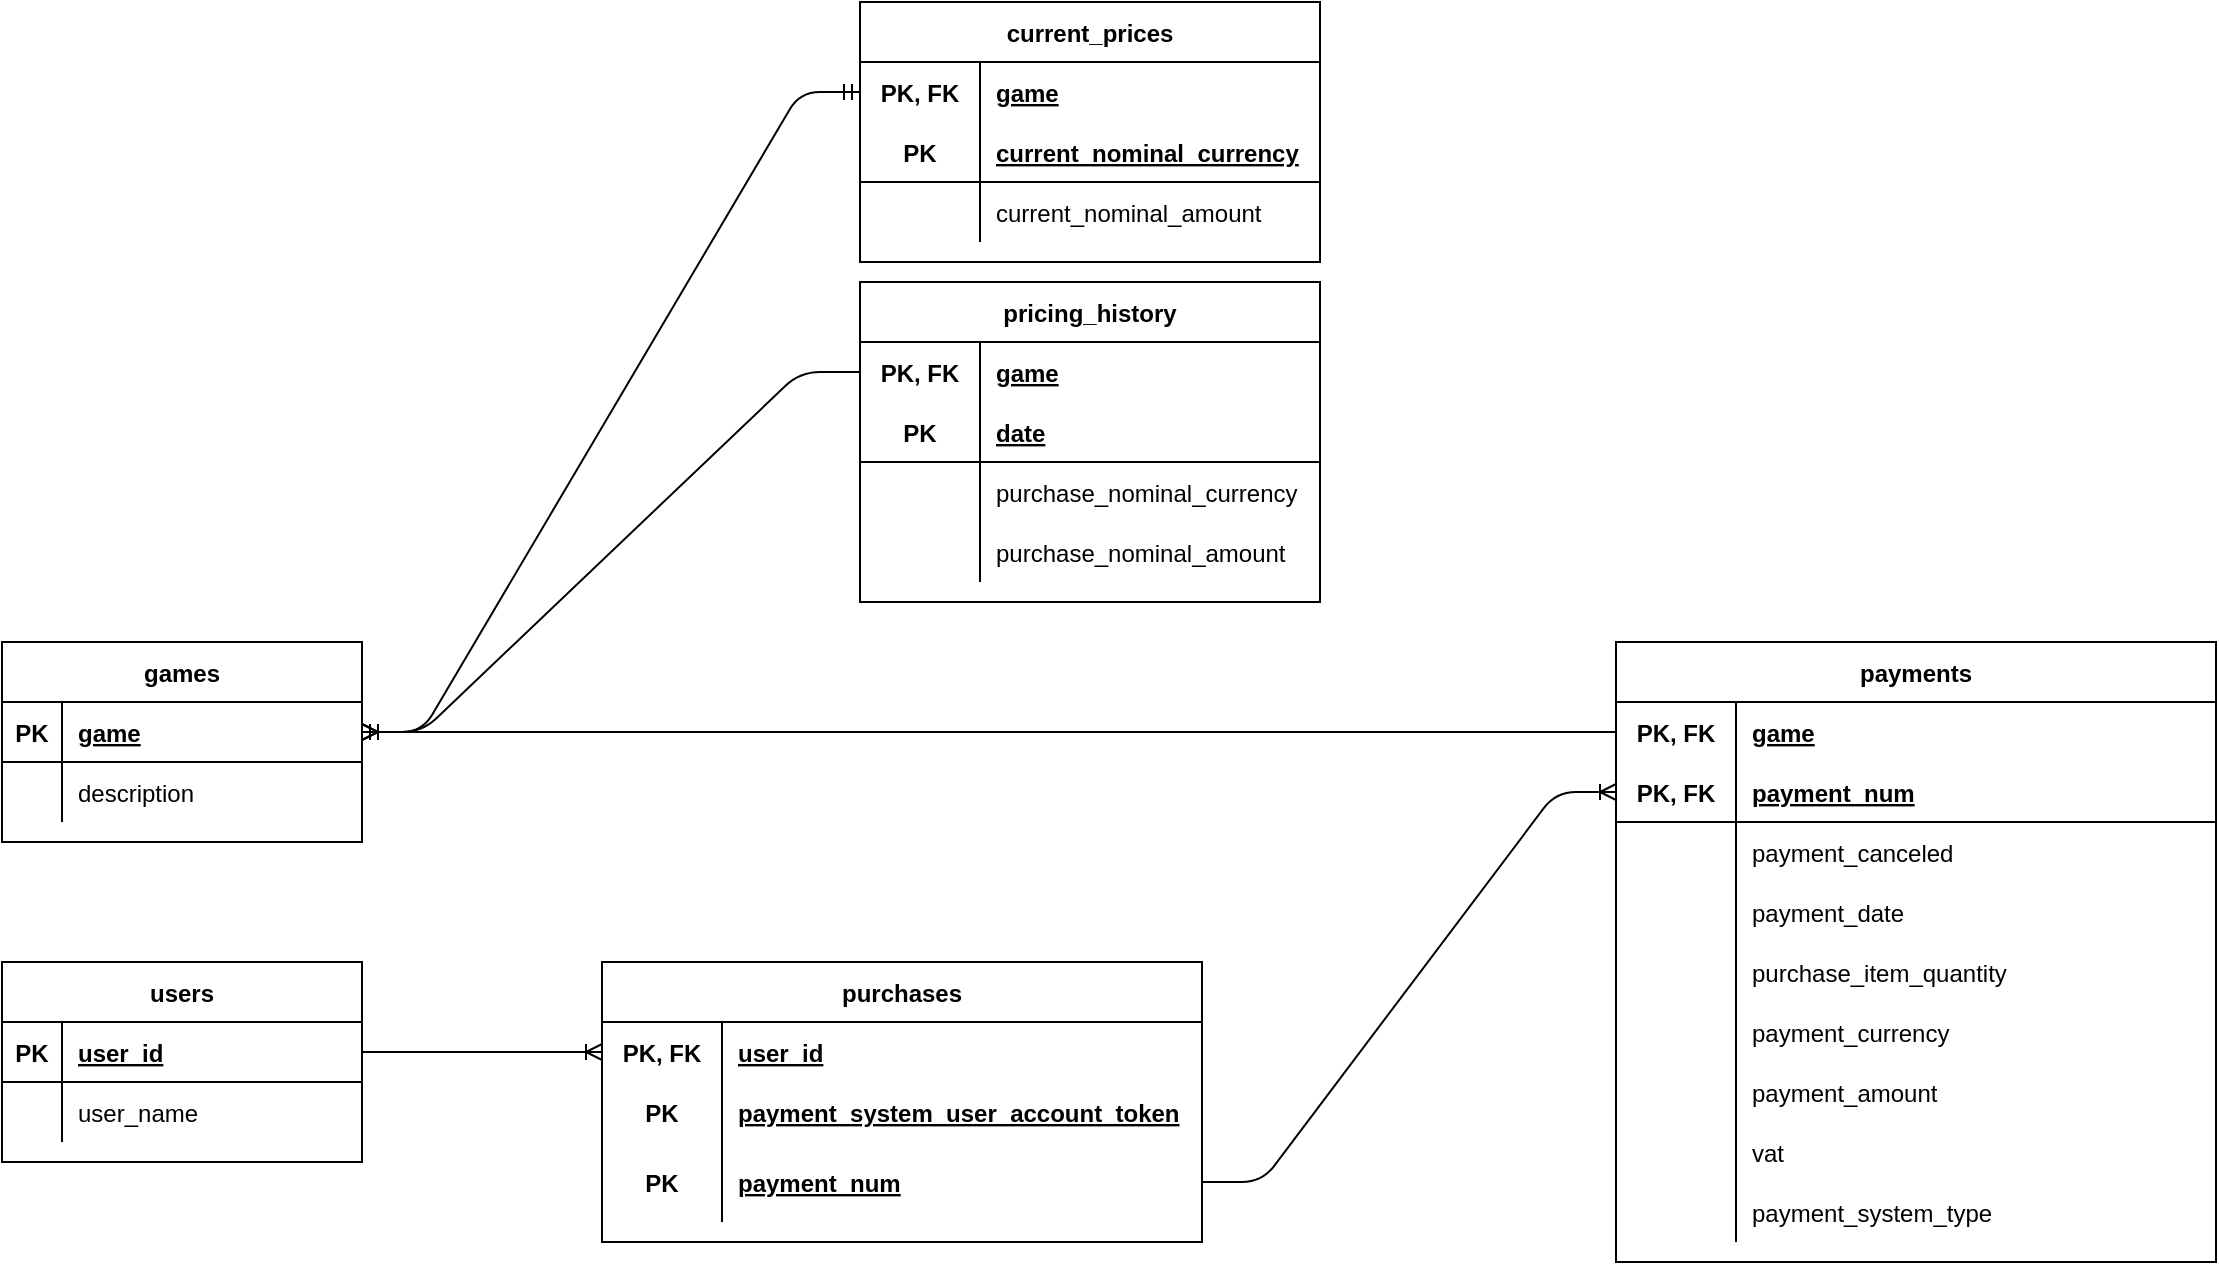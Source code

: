 <mxfile version="14.9.8" type="device"><diagram id="deMi2mIpf6D-2iauh4OF" name="Page-1"><mxGraphModel dx="1185" dy="1804" grid="1" gridSize="10" guides="1" tooltips="1" connect="1" arrows="1" fold="1" page="1" pageScale="1" pageWidth="827" pageHeight="1169" math="0" shadow="0"><root><mxCell id="0"/><mxCell id="1" parent="0"/><mxCell id="tLeAVj96RAW6L_jcLnEe-1" value="games" style="shape=table;startSize=30;container=1;collapsible=1;childLayout=tableLayout;fixedRows=1;rowLines=0;fontStyle=1;align=center;resizeLast=1;" vertex="1" parent="1"><mxGeometry x="20" y="120" width="180" height="100" as="geometry"/></mxCell><mxCell id="tLeAVj96RAW6L_jcLnEe-2" value="" style="shape=partialRectangle;collapsible=0;dropTarget=0;pointerEvents=0;fillColor=none;top=0;left=0;bottom=1;right=0;points=[[0,0.5],[1,0.5]];portConstraint=eastwest;" vertex="1" parent="tLeAVj96RAW6L_jcLnEe-1"><mxGeometry y="30" width="180" height="30" as="geometry"/></mxCell><mxCell id="tLeAVj96RAW6L_jcLnEe-3" value="PK" style="shape=partialRectangle;connectable=0;fillColor=none;top=0;left=0;bottom=0;right=0;fontStyle=1;overflow=hidden;" vertex="1" parent="tLeAVj96RAW6L_jcLnEe-2"><mxGeometry width="30" height="30" as="geometry"/></mxCell><mxCell id="tLeAVj96RAW6L_jcLnEe-4" value="game" style="shape=partialRectangle;connectable=0;fillColor=none;top=0;left=0;bottom=0;right=0;align=left;spacingLeft=6;fontStyle=5;overflow=hidden;" vertex="1" parent="tLeAVj96RAW6L_jcLnEe-2"><mxGeometry x="30" width="150" height="30" as="geometry"/></mxCell><mxCell id="tLeAVj96RAW6L_jcLnEe-5" value="" style="shape=partialRectangle;collapsible=0;dropTarget=0;pointerEvents=0;fillColor=none;top=0;left=0;bottom=0;right=0;points=[[0,0.5],[1,0.5]];portConstraint=eastwest;" vertex="1" parent="tLeAVj96RAW6L_jcLnEe-1"><mxGeometry y="60" width="180" height="30" as="geometry"/></mxCell><mxCell id="tLeAVj96RAW6L_jcLnEe-6" value="" style="shape=partialRectangle;connectable=0;fillColor=none;top=0;left=0;bottom=0;right=0;editable=1;overflow=hidden;" vertex="1" parent="tLeAVj96RAW6L_jcLnEe-5"><mxGeometry width="30" height="30" as="geometry"/></mxCell><mxCell id="tLeAVj96RAW6L_jcLnEe-7" value="description" style="shape=partialRectangle;connectable=0;fillColor=none;top=0;left=0;bottom=0;right=0;align=left;spacingLeft=6;overflow=hidden;" vertex="1" parent="tLeAVj96RAW6L_jcLnEe-5"><mxGeometry x="30" width="150" height="30" as="geometry"/></mxCell><mxCell id="tLeAVj96RAW6L_jcLnEe-14" value="users" style="shape=table;startSize=30;container=1;collapsible=1;childLayout=tableLayout;fixedRows=1;rowLines=0;fontStyle=1;align=center;resizeLast=1;" vertex="1" parent="1"><mxGeometry x="20" y="280" width="180" height="100" as="geometry"/></mxCell><mxCell id="tLeAVj96RAW6L_jcLnEe-15" value="" style="shape=partialRectangle;collapsible=0;dropTarget=0;pointerEvents=0;fillColor=none;top=0;left=0;bottom=1;right=0;points=[[0,0.5],[1,0.5]];portConstraint=eastwest;" vertex="1" parent="tLeAVj96RAW6L_jcLnEe-14"><mxGeometry y="30" width="180" height="30" as="geometry"/></mxCell><mxCell id="tLeAVj96RAW6L_jcLnEe-16" value="PK" style="shape=partialRectangle;connectable=0;fillColor=none;top=0;left=0;bottom=0;right=0;fontStyle=1;overflow=hidden;" vertex="1" parent="tLeAVj96RAW6L_jcLnEe-15"><mxGeometry width="30" height="30" as="geometry"/></mxCell><mxCell id="tLeAVj96RAW6L_jcLnEe-17" value="user_id" style="shape=partialRectangle;connectable=0;fillColor=none;top=0;left=0;bottom=0;right=0;align=left;spacingLeft=6;fontStyle=5;overflow=hidden;" vertex="1" parent="tLeAVj96RAW6L_jcLnEe-15"><mxGeometry x="30" width="150" height="30" as="geometry"/></mxCell><mxCell id="tLeAVj96RAW6L_jcLnEe-18" value="" style="shape=partialRectangle;collapsible=0;dropTarget=0;pointerEvents=0;fillColor=none;top=0;left=0;bottom=0;right=0;points=[[0,0.5],[1,0.5]];portConstraint=eastwest;" vertex="1" parent="tLeAVj96RAW6L_jcLnEe-14"><mxGeometry y="60" width="180" height="30" as="geometry"/></mxCell><mxCell id="tLeAVj96RAW6L_jcLnEe-19" value="" style="shape=partialRectangle;connectable=0;fillColor=none;top=0;left=0;bottom=0;right=0;editable=1;overflow=hidden;" vertex="1" parent="tLeAVj96RAW6L_jcLnEe-18"><mxGeometry width="30" height="30" as="geometry"/></mxCell><mxCell id="tLeAVj96RAW6L_jcLnEe-20" value="user_name" style="shape=partialRectangle;connectable=0;fillColor=none;top=0;left=0;bottom=0;right=0;align=left;spacingLeft=6;overflow=hidden;" vertex="1" parent="tLeAVj96RAW6L_jcLnEe-18"><mxGeometry x="30" width="150" height="30" as="geometry"/></mxCell><mxCell id="tLeAVj96RAW6L_jcLnEe-40" value="current_prices" style="shape=table;startSize=30;container=1;collapsible=1;childLayout=tableLayout;fixedRows=1;rowLines=0;fontStyle=1;align=center;resizeLast=1;" vertex="1" parent="1"><mxGeometry x="449" y="-200" width="230" height="130" as="geometry"/></mxCell><mxCell id="tLeAVj96RAW6L_jcLnEe-41" value="" style="shape=partialRectangle;collapsible=0;dropTarget=0;pointerEvents=0;fillColor=none;top=0;left=0;bottom=0;right=0;points=[[0,0.5],[1,0.5]];portConstraint=eastwest;" vertex="1" parent="tLeAVj96RAW6L_jcLnEe-40"><mxGeometry y="30" width="230" height="30" as="geometry"/></mxCell><mxCell id="tLeAVj96RAW6L_jcLnEe-42" value="PK, FK" style="shape=partialRectangle;connectable=0;fillColor=none;top=0;left=0;bottom=0;right=0;fontStyle=1;overflow=hidden;" vertex="1" parent="tLeAVj96RAW6L_jcLnEe-41"><mxGeometry width="60" height="30" as="geometry"/></mxCell><mxCell id="tLeAVj96RAW6L_jcLnEe-43" value="game" style="shape=partialRectangle;connectable=0;fillColor=none;top=0;left=0;bottom=0;right=0;align=left;spacingLeft=6;fontStyle=5;overflow=hidden;" vertex="1" parent="tLeAVj96RAW6L_jcLnEe-41"><mxGeometry x="60" width="170" height="30" as="geometry"/></mxCell><mxCell id="tLeAVj96RAW6L_jcLnEe-44" value="" style="shape=partialRectangle;collapsible=0;dropTarget=0;pointerEvents=0;fillColor=none;top=0;left=0;bottom=1;right=0;points=[[0,0.5],[1,0.5]];portConstraint=eastwest;" vertex="1" parent="tLeAVj96RAW6L_jcLnEe-40"><mxGeometry y="60" width="230" height="30" as="geometry"/></mxCell><mxCell id="tLeAVj96RAW6L_jcLnEe-45" value="PK" style="shape=partialRectangle;connectable=0;fillColor=none;top=0;left=0;bottom=0;right=0;fontStyle=1;overflow=hidden;" vertex="1" parent="tLeAVj96RAW6L_jcLnEe-44"><mxGeometry width="60" height="30" as="geometry"/></mxCell><mxCell id="tLeAVj96RAW6L_jcLnEe-46" value="current_nominal_currency" style="shape=partialRectangle;connectable=0;fillColor=none;top=0;left=0;bottom=0;right=0;align=left;spacingLeft=6;fontStyle=5;overflow=hidden;" vertex="1" parent="tLeAVj96RAW6L_jcLnEe-44"><mxGeometry x="60" width="170" height="30" as="geometry"/></mxCell><mxCell id="tLeAVj96RAW6L_jcLnEe-47" value="" style="shape=partialRectangle;collapsible=0;dropTarget=0;pointerEvents=0;fillColor=none;top=0;left=0;bottom=0;right=0;points=[[0,0.5],[1,0.5]];portConstraint=eastwest;" vertex="1" parent="tLeAVj96RAW6L_jcLnEe-40"><mxGeometry y="90" width="230" height="30" as="geometry"/></mxCell><mxCell id="tLeAVj96RAW6L_jcLnEe-48" value="" style="shape=partialRectangle;connectable=0;fillColor=none;top=0;left=0;bottom=0;right=0;editable=1;overflow=hidden;" vertex="1" parent="tLeAVj96RAW6L_jcLnEe-47"><mxGeometry width="60" height="30" as="geometry"/></mxCell><mxCell id="tLeAVj96RAW6L_jcLnEe-49" value="current_nominal_amount" style="shape=partialRectangle;connectable=0;fillColor=none;top=0;left=0;bottom=0;right=0;align=left;spacingLeft=6;overflow=hidden;" vertex="1" parent="tLeAVj96RAW6L_jcLnEe-47"><mxGeometry x="60" width="170" height="30" as="geometry"/></mxCell><mxCell id="tLeAVj96RAW6L_jcLnEe-59" value="pricing_history" style="shape=table;startSize=30;container=1;collapsible=1;childLayout=tableLayout;fixedRows=1;rowLines=0;fontStyle=1;align=center;resizeLast=1;" vertex="1" parent="1"><mxGeometry x="449" y="-60" width="230" height="160" as="geometry"/></mxCell><mxCell id="tLeAVj96RAW6L_jcLnEe-60" value="" style="shape=partialRectangle;collapsible=0;dropTarget=0;pointerEvents=0;fillColor=none;top=0;left=0;bottom=0;right=0;points=[[0,0.5],[1,0.5]];portConstraint=eastwest;" vertex="1" parent="tLeAVj96RAW6L_jcLnEe-59"><mxGeometry y="30" width="230" height="30" as="geometry"/></mxCell><mxCell id="tLeAVj96RAW6L_jcLnEe-61" value="PK, FK" style="shape=partialRectangle;connectable=0;fillColor=none;top=0;left=0;bottom=0;right=0;fontStyle=1;overflow=hidden;" vertex="1" parent="tLeAVj96RAW6L_jcLnEe-60"><mxGeometry width="60" height="30" as="geometry"/></mxCell><mxCell id="tLeAVj96RAW6L_jcLnEe-62" value="game" style="shape=partialRectangle;connectable=0;fillColor=none;top=0;left=0;bottom=0;right=0;align=left;spacingLeft=6;fontStyle=5;overflow=hidden;" vertex="1" parent="tLeAVj96RAW6L_jcLnEe-60"><mxGeometry x="60" width="170" height="30" as="geometry"/></mxCell><mxCell id="tLeAVj96RAW6L_jcLnEe-63" value="" style="shape=partialRectangle;collapsible=0;dropTarget=0;pointerEvents=0;fillColor=none;top=0;left=0;bottom=1;right=0;points=[[0,0.5],[1,0.5]];portConstraint=eastwest;" vertex="1" parent="tLeAVj96RAW6L_jcLnEe-59"><mxGeometry y="60" width="230" height="30" as="geometry"/></mxCell><mxCell id="tLeAVj96RAW6L_jcLnEe-64" value="PK" style="shape=partialRectangle;connectable=0;fillColor=none;top=0;left=0;bottom=0;right=0;fontStyle=1;overflow=hidden;" vertex="1" parent="tLeAVj96RAW6L_jcLnEe-63"><mxGeometry width="60" height="30" as="geometry"/></mxCell><mxCell id="tLeAVj96RAW6L_jcLnEe-65" value="date" style="shape=partialRectangle;connectable=0;fillColor=none;top=0;left=0;bottom=0;right=0;align=left;spacingLeft=6;fontStyle=5;overflow=hidden;" vertex="1" parent="tLeAVj96RAW6L_jcLnEe-63"><mxGeometry x="60" width="170" height="30" as="geometry"/></mxCell><mxCell id="tLeAVj96RAW6L_jcLnEe-66" value="" style="shape=partialRectangle;collapsible=0;dropTarget=0;pointerEvents=0;fillColor=none;top=0;left=0;bottom=0;right=0;points=[[0,0.5],[1,0.5]];portConstraint=eastwest;" vertex="1" parent="tLeAVj96RAW6L_jcLnEe-59"><mxGeometry y="90" width="230" height="30" as="geometry"/></mxCell><mxCell id="tLeAVj96RAW6L_jcLnEe-67" value="" style="shape=partialRectangle;connectable=0;fillColor=none;top=0;left=0;bottom=0;right=0;editable=1;overflow=hidden;" vertex="1" parent="tLeAVj96RAW6L_jcLnEe-66"><mxGeometry width="60" height="30" as="geometry"/></mxCell><mxCell id="tLeAVj96RAW6L_jcLnEe-68" value="purchase_nominal_currency" style="shape=partialRectangle;connectable=0;fillColor=none;top=0;left=0;bottom=0;right=0;align=left;spacingLeft=6;overflow=hidden;" vertex="1" parent="tLeAVj96RAW6L_jcLnEe-66"><mxGeometry x="60" width="170" height="30" as="geometry"/></mxCell><mxCell id="tLeAVj96RAW6L_jcLnEe-69" value="" style="shape=partialRectangle;collapsible=0;dropTarget=0;pointerEvents=0;fillColor=none;top=0;left=0;bottom=0;right=0;points=[[0,0.5],[1,0.5]];portConstraint=eastwest;" vertex="1" parent="tLeAVj96RAW6L_jcLnEe-59"><mxGeometry y="120" width="230" height="30" as="geometry"/></mxCell><mxCell id="tLeAVj96RAW6L_jcLnEe-70" value="" style="shape=partialRectangle;connectable=0;fillColor=none;top=0;left=0;bottom=0;right=0;editable=1;overflow=hidden;" vertex="1" parent="tLeAVj96RAW6L_jcLnEe-69"><mxGeometry width="60" height="30" as="geometry"/></mxCell><mxCell id="tLeAVj96RAW6L_jcLnEe-71" value="purchase_nominal_amount" style="shape=partialRectangle;connectable=0;fillColor=none;top=0;left=0;bottom=0;right=0;align=left;spacingLeft=6;overflow=hidden;" vertex="1" parent="tLeAVj96RAW6L_jcLnEe-69"><mxGeometry x="60" width="170" height="30" as="geometry"/></mxCell><mxCell id="tLeAVj96RAW6L_jcLnEe-91" value="payments" style="shape=table;startSize=30;container=1;collapsible=1;childLayout=tableLayout;fixedRows=1;rowLines=0;fontStyle=1;align=center;resizeLast=1;" vertex="1" parent="1"><mxGeometry x="827" y="120" width="300" height="310" as="geometry"/></mxCell><mxCell id="tLeAVj96RAW6L_jcLnEe-107" style="shape=partialRectangle;collapsible=0;dropTarget=0;pointerEvents=0;fillColor=none;top=0;left=0;bottom=0;right=0;points=[[0,0.5],[1,0.5]];portConstraint=eastwest;" vertex="1" parent="tLeAVj96RAW6L_jcLnEe-91"><mxGeometry y="30" width="300" height="30" as="geometry"/></mxCell><mxCell id="tLeAVj96RAW6L_jcLnEe-108" value="PK, FK" style="shape=partialRectangle;connectable=0;fillColor=none;top=0;left=0;bottom=0;right=0;fontStyle=1;overflow=hidden;perimeter=rectanglePerimeter;" vertex="1" parent="tLeAVj96RAW6L_jcLnEe-107"><mxGeometry width="60" height="30" as="geometry"/></mxCell><mxCell id="tLeAVj96RAW6L_jcLnEe-109" value="game" style="shape=partialRectangle;connectable=0;top=0;left=0;bottom=0;right=0;align=left;spacingLeft=6;fontStyle=5;overflow=hidden;perimeterSpacing=0;fillColor=none;perimeter=rectanglePerimeter;" vertex="1" parent="tLeAVj96RAW6L_jcLnEe-107"><mxGeometry x="60" width="240" height="30" as="geometry"/></mxCell><mxCell id="tLeAVj96RAW6L_jcLnEe-104" style="shape=partialRectangle;collapsible=0;dropTarget=0;pointerEvents=0;fillColor=none;top=0;left=0;bottom=1;right=0;points=[[0,0.5],[1,0.5]];portConstraint=eastwest;" vertex="1" parent="tLeAVj96RAW6L_jcLnEe-91"><mxGeometry y="60" width="300" height="30" as="geometry"/></mxCell><mxCell id="tLeAVj96RAW6L_jcLnEe-105" value="PK, FK" style="shape=partialRectangle;connectable=0;fillColor=none;top=0;left=0;bottom=0;right=0;fontStyle=1;overflow=hidden;" vertex="1" parent="tLeAVj96RAW6L_jcLnEe-104"><mxGeometry width="60" height="30" as="geometry"/></mxCell><mxCell id="tLeAVj96RAW6L_jcLnEe-106" value="payment_num" style="shape=partialRectangle;connectable=0;fillColor=none;top=0;left=0;bottom=0;right=0;align=left;spacingLeft=6;fontStyle=5;overflow=hidden;" vertex="1" parent="tLeAVj96RAW6L_jcLnEe-104"><mxGeometry x="60" width="240" height="30" as="geometry"/></mxCell><mxCell id="tLeAVj96RAW6L_jcLnEe-98" value="" style="shape=partialRectangle;collapsible=0;dropTarget=0;pointerEvents=0;fillColor=none;top=0;left=0;bottom=0;right=0;points=[[0,0.5],[1,0.5]];portConstraint=eastwest;" vertex="1" parent="tLeAVj96RAW6L_jcLnEe-91"><mxGeometry y="90" width="300" height="30" as="geometry"/></mxCell><mxCell id="tLeAVj96RAW6L_jcLnEe-99" value="" style="shape=partialRectangle;connectable=0;fillColor=none;top=0;left=0;bottom=0;right=0;editable=1;overflow=hidden;" vertex="1" parent="tLeAVj96RAW6L_jcLnEe-98"><mxGeometry width="60" height="30" as="geometry"/></mxCell><mxCell id="tLeAVj96RAW6L_jcLnEe-100" value="payment_canceled" style="shape=partialRectangle;connectable=0;fillColor=none;top=0;left=0;bottom=0;right=0;align=left;spacingLeft=6;overflow=hidden;" vertex="1" parent="tLeAVj96RAW6L_jcLnEe-98"><mxGeometry x="60" width="240" height="30" as="geometry"/></mxCell><mxCell id="tLeAVj96RAW6L_jcLnEe-101" value="" style="shape=partialRectangle;collapsible=0;dropTarget=0;pointerEvents=0;fillColor=none;top=0;left=0;bottom=0;right=0;points=[[0,0.5],[1,0.5]];portConstraint=eastwest;" vertex="1" parent="tLeAVj96RAW6L_jcLnEe-91"><mxGeometry y="120" width="300" height="30" as="geometry"/></mxCell><mxCell id="tLeAVj96RAW6L_jcLnEe-102" value="" style="shape=partialRectangle;connectable=0;fillColor=none;top=0;left=0;bottom=0;right=0;editable=1;overflow=hidden;" vertex="1" parent="tLeAVj96RAW6L_jcLnEe-101"><mxGeometry width="60" height="30" as="geometry"/></mxCell><mxCell id="tLeAVj96RAW6L_jcLnEe-103" value="payment_date" style="shape=partialRectangle;connectable=0;fillColor=none;top=0;left=0;bottom=0;right=0;align=left;spacingLeft=6;overflow=hidden;" vertex="1" parent="tLeAVj96RAW6L_jcLnEe-101"><mxGeometry x="60" width="240" height="30" as="geometry"/></mxCell><mxCell id="tLeAVj96RAW6L_jcLnEe-113" style="shape=partialRectangle;collapsible=0;dropTarget=0;pointerEvents=0;fillColor=none;top=0;left=0;bottom=0;right=0;points=[[0,0.5],[1,0.5]];portConstraint=eastwest;" vertex="1" parent="tLeAVj96RAW6L_jcLnEe-91"><mxGeometry y="150" width="300" height="30" as="geometry"/></mxCell><mxCell id="tLeAVj96RAW6L_jcLnEe-114" style="shape=partialRectangle;connectable=0;fillColor=none;top=0;left=0;bottom=0;right=0;editable=1;overflow=hidden;" vertex="1" parent="tLeAVj96RAW6L_jcLnEe-113"><mxGeometry width="60" height="30" as="geometry"/></mxCell><mxCell id="tLeAVj96RAW6L_jcLnEe-115" value="purchase_item_quantity" style="shape=partialRectangle;connectable=0;fillColor=none;top=0;left=0;bottom=0;right=0;align=left;spacingLeft=6;overflow=hidden;" vertex="1" parent="tLeAVj96RAW6L_jcLnEe-113"><mxGeometry x="60" width="240" height="30" as="geometry"/></mxCell><mxCell id="tLeAVj96RAW6L_jcLnEe-110" style="shape=partialRectangle;collapsible=0;dropTarget=0;pointerEvents=0;fillColor=none;top=0;left=0;bottom=0;right=0;points=[[0,0.5],[1,0.5]];portConstraint=eastwest;" vertex="1" parent="tLeAVj96RAW6L_jcLnEe-91"><mxGeometry y="180" width="300" height="30" as="geometry"/></mxCell><mxCell id="tLeAVj96RAW6L_jcLnEe-111" style="shape=partialRectangle;connectable=0;fillColor=none;top=0;left=0;bottom=0;right=0;editable=1;overflow=hidden;" vertex="1" parent="tLeAVj96RAW6L_jcLnEe-110"><mxGeometry width="60" height="30" as="geometry"/></mxCell><mxCell id="tLeAVj96RAW6L_jcLnEe-112" value="payment_currency" style="shape=partialRectangle;connectable=0;fillColor=none;top=0;left=0;bottom=0;right=0;align=left;spacingLeft=6;overflow=hidden;" vertex="1" parent="tLeAVj96RAW6L_jcLnEe-110"><mxGeometry x="60" width="240" height="30" as="geometry"/></mxCell><mxCell id="tLeAVj96RAW6L_jcLnEe-116" style="shape=partialRectangle;collapsible=0;dropTarget=0;pointerEvents=0;fillColor=none;top=0;left=0;bottom=0;right=0;points=[[0,0.5],[1,0.5]];portConstraint=eastwest;" vertex="1" parent="tLeAVj96RAW6L_jcLnEe-91"><mxGeometry y="210" width="300" height="30" as="geometry"/></mxCell><mxCell id="tLeAVj96RAW6L_jcLnEe-117" style="shape=partialRectangle;connectable=0;fillColor=none;top=0;left=0;bottom=0;right=0;editable=1;overflow=hidden;" vertex="1" parent="tLeAVj96RAW6L_jcLnEe-116"><mxGeometry width="60" height="30" as="geometry"/></mxCell><mxCell id="tLeAVj96RAW6L_jcLnEe-118" value="payment_amount" style="shape=partialRectangle;connectable=0;fillColor=none;top=0;left=0;bottom=0;right=0;align=left;spacingLeft=6;overflow=hidden;" vertex="1" parent="tLeAVj96RAW6L_jcLnEe-116"><mxGeometry x="60" width="240" height="30" as="geometry"/></mxCell><mxCell id="tLeAVj96RAW6L_jcLnEe-119" style="shape=partialRectangle;collapsible=0;dropTarget=0;pointerEvents=0;fillColor=none;top=0;left=0;bottom=0;right=0;points=[[0,0.5],[1,0.5]];portConstraint=eastwest;" vertex="1" parent="tLeAVj96RAW6L_jcLnEe-91"><mxGeometry y="240" width="300" height="30" as="geometry"/></mxCell><mxCell id="tLeAVj96RAW6L_jcLnEe-120" style="shape=partialRectangle;connectable=0;fillColor=none;top=0;left=0;bottom=0;right=0;editable=1;overflow=hidden;" vertex="1" parent="tLeAVj96RAW6L_jcLnEe-119"><mxGeometry width="60" height="30" as="geometry"/></mxCell><mxCell id="tLeAVj96RAW6L_jcLnEe-121" value="vat" style="shape=partialRectangle;connectable=0;fillColor=none;top=0;left=0;bottom=0;right=0;align=left;spacingLeft=6;overflow=hidden;" vertex="1" parent="tLeAVj96RAW6L_jcLnEe-119"><mxGeometry x="60" width="240" height="30" as="geometry"/></mxCell><mxCell id="tLeAVj96RAW6L_jcLnEe-122" style="shape=partialRectangle;collapsible=0;dropTarget=0;pointerEvents=0;fillColor=none;top=0;left=0;bottom=0;right=0;points=[[0,0.5],[1,0.5]];portConstraint=eastwest;" vertex="1" parent="tLeAVj96RAW6L_jcLnEe-91"><mxGeometry y="270" width="300" height="30" as="geometry"/></mxCell><mxCell id="tLeAVj96RAW6L_jcLnEe-123" style="shape=partialRectangle;connectable=0;fillColor=none;top=0;left=0;bottom=0;right=0;editable=1;overflow=hidden;" vertex="1" parent="tLeAVj96RAW6L_jcLnEe-122"><mxGeometry width="60" height="30" as="geometry"/></mxCell><mxCell id="tLeAVj96RAW6L_jcLnEe-124" value="payment_system_type" style="shape=partialRectangle;connectable=0;fillColor=none;top=0;left=0;bottom=0;right=0;align=left;spacingLeft=6;overflow=hidden;" vertex="1" parent="tLeAVj96RAW6L_jcLnEe-122"><mxGeometry x="60" width="240" height="30" as="geometry"/></mxCell><mxCell id="tLeAVj96RAW6L_jcLnEe-125" value="" style="edgeStyle=entityRelationEdgeStyle;fontSize=12;html=1;endArrow=ERoneToMany;" edge="1" parent="1" source="tLeAVj96RAW6L_jcLnEe-15" target="tLeAVj96RAW6L_jcLnEe-131"><mxGeometry width="100" height="100" relative="1" as="geometry"><mxPoint x="220" y="600" as="sourcePoint"/><mxPoint x="430" y="240" as="targetPoint"/></mxGeometry></mxCell><mxCell id="tLeAVj96RAW6L_jcLnEe-126" value="" style="edgeStyle=entityRelationEdgeStyle;fontSize=12;html=1;endArrow=ERoneToMany;" edge="1" parent="1" source="tLeAVj96RAW6L_jcLnEe-60" target="tLeAVj96RAW6L_jcLnEe-2"><mxGeometry width="100" height="100" relative="1" as="geometry"><mxPoint x="210" y="30" as="sourcePoint"/><mxPoint x="310" y="-70" as="targetPoint"/></mxGeometry></mxCell><mxCell id="tLeAVj96RAW6L_jcLnEe-127" value="" style="edgeStyle=entityRelationEdgeStyle;fontSize=12;html=1;endArrow=ERmandOne;startArrow=ERmandOne;" edge="1" parent="1" source="tLeAVj96RAW6L_jcLnEe-2" target="tLeAVj96RAW6L_jcLnEe-41"><mxGeometry width="100" height="100" relative="1" as="geometry"><mxPoint x="200" y="-10" as="sourcePoint"/><mxPoint x="300" y="-110" as="targetPoint"/></mxGeometry></mxCell><mxCell id="tLeAVj96RAW6L_jcLnEe-128" value="" style="edgeStyle=entityRelationEdgeStyle;fontSize=12;html=1;endArrow=ERoneToMany;" edge="1" parent="1" source="tLeAVj96RAW6L_jcLnEe-107" target="tLeAVj96RAW6L_jcLnEe-2"><mxGeometry width="100" height="100" relative="1" as="geometry"><mxPoint x="260" y="270" as="sourcePoint"/><mxPoint x="360" y="170" as="targetPoint"/></mxGeometry></mxCell><mxCell id="tLeAVj96RAW6L_jcLnEe-130" value="purchases" style="shape=table;startSize=30;container=1;collapsible=1;childLayout=tableLayout;fixedRows=1;rowLines=0;fontStyle=1;align=center;resizeLast=1;strokeColor=#000000;fillColor=none;" vertex="1" parent="1"><mxGeometry x="320" y="280" width="300" height="140" as="geometry"/></mxCell><mxCell id="tLeAVj96RAW6L_jcLnEe-131" value="" style="shape=partialRectangle;collapsible=0;dropTarget=0;pointerEvents=0;fillColor=none;top=0;left=0;bottom=0;right=0;points=[[0,0.5],[1,0.5]];portConstraint=eastwest;" vertex="1" parent="tLeAVj96RAW6L_jcLnEe-130"><mxGeometry y="30" width="300" height="30" as="geometry"/></mxCell><mxCell id="tLeAVj96RAW6L_jcLnEe-132" value="PK, FK" style="shape=partialRectangle;connectable=0;fillColor=none;top=0;left=0;bottom=0;right=0;fontStyle=1;overflow=hidden;" vertex="1" parent="tLeAVj96RAW6L_jcLnEe-131"><mxGeometry width="60" height="30" as="geometry"/></mxCell><mxCell id="tLeAVj96RAW6L_jcLnEe-133" value="user_id" style="shape=partialRectangle;connectable=0;fillColor=none;top=0;left=0;bottom=0;right=0;align=left;spacingLeft=6;fontStyle=5;overflow=hidden;" vertex="1" parent="tLeAVj96RAW6L_jcLnEe-131"><mxGeometry x="60" width="240" height="30" as="geometry"/></mxCell><mxCell id="tLeAVj96RAW6L_jcLnEe-134" value="" style="shape=partialRectangle;collapsible=0;dropTarget=0;pointerEvents=0;fillColor=none;top=0;left=0;bottom=0;right=0;points=[[0,0.5],[1,0.5]];portConstraint=eastwest;" vertex="1" parent="tLeAVj96RAW6L_jcLnEe-130"><mxGeometry y="60" width="300" height="30" as="geometry"/></mxCell><mxCell id="tLeAVj96RAW6L_jcLnEe-135" value="PK" style="shape=partialRectangle;connectable=0;fillColor=none;top=0;left=0;bottom=0;right=0;fontStyle=1;overflow=hidden;" vertex="1" parent="tLeAVj96RAW6L_jcLnEe-134"><mxGeometry width="60" height="30" as="geometry"/></mxCell><mxCell id="tLeAVj96RAW6L_jcLnEe-136" value="payment_system_user_account_token" style="shape=partialRectangle;connectable=0;fillColor=none;top=0;left=0;bottom=0;right=0;align=left;spacingLeft=6;fontStyle=5;overflow=hidden;" vertex="1" parent="tLeAVj96RAW6L_jcLnEe-134"><mxGeometry x="60" width="240" height="30" as="geometry"/></mxCell><mxCell id="tLeAVj96RAW6L_jcLnEe-143" style="shape=partialRectangle;collapsible=0;dropTarget=0;pointerEvents=0;fillColor=none;top=0;left=0;bottom=0;right=0;points=[[0,0.5],[1,0.5]];portConstraint=eastwest;" vertex="1" parent="tLeAVj96RAW6L_jcLnEe-130"><mxGeometry y="90" width="300" height="40" as="geometry"/></mxCell><mxCell id="tLeAVj96RAW6L_jcLnEe-144" value="PK" style="shape=partialRectangle;connectable=0;fillColor=none;top=0;left=0;bottom=0;right=0;fontStyle=1;overflow=hidden;" vertex="1" parent="tLeAVj96RAW6L_jcLnEe-143"><mxGeometry width="60" height="40" as="geometry"/></mxCell><mxCell id="tLeAVj96RAW6L_jcLnEe-145" value="payment_num" style="shape=partialRectangle;connectable=0;fillColor=none;top=0;left=0;bottom=0;right=0;align=left;spacingLeft=6;fontStyle=5;overflow=hidden;" vertex="1" parent="tLeAVj96RAW6L_jcLnEe-143"><mxGeometry x="60" width="240" height="40" as="geometry"/></mxCell><mxCell id="tLeAVj96RAW6L_jcLnEe-146" value="" style="edgeStyle=entityRelationEdgeStyle;fontSize=12;html=1;endArrow=ERoneToMany;" edge="1" parent="1" source="tLeAVj96RAW6L_jcLnEe-143" target="tLeAVj96RAW6L_jcLnEe-104"><mxGeometry width="100" height="100" relative="1" as="geometry"><mxPoint x="630" y="590" as="sourcePoint"/><mxPoint x="770" y="230" as="targetPoint"/></mxGeometry></mxCell></root></mxGraphModel></diagram></mxfile>